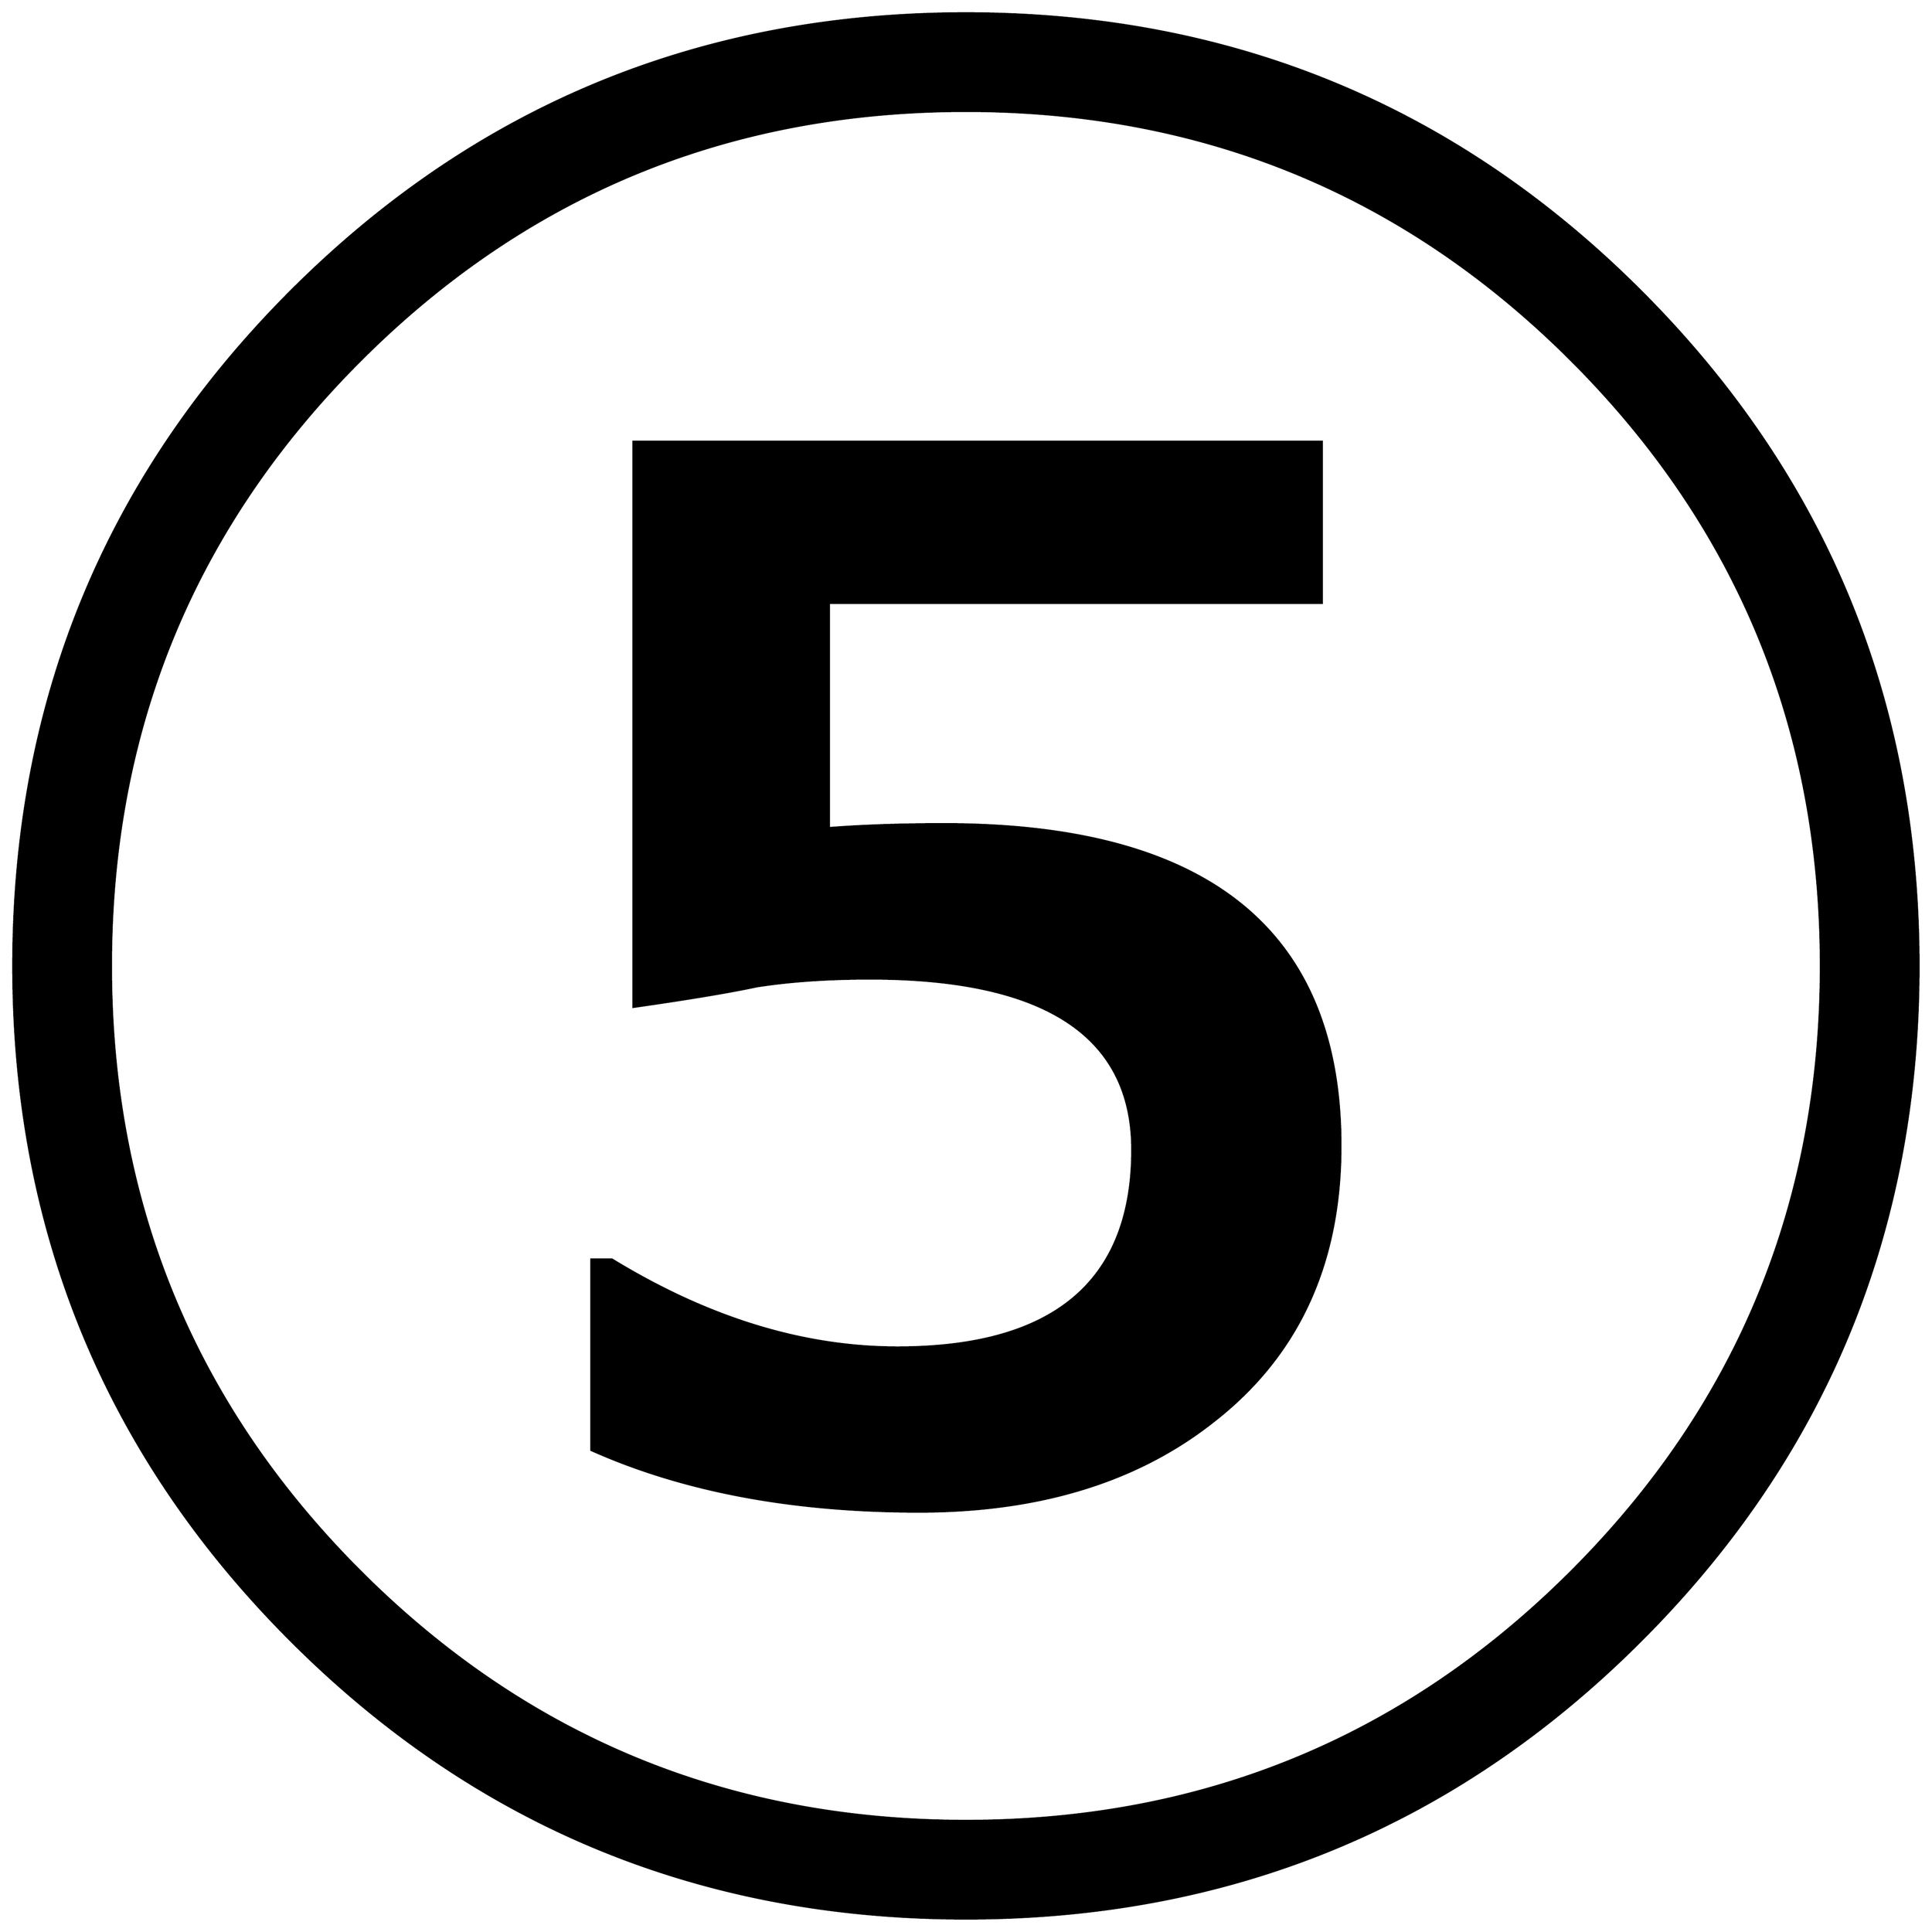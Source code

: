 


\begin{tikzpicture}[y=0.80pt, x=0.80pt, yscale=-1.0, xscale=1.0, inner sep=0pt, outer sep=0pt]
\begin{scope}[shift={(100.0,1706.0)},nonzero rule]
  \path[draw=.,fill=.,line width=1.600pt] (1998.0,-582.0) ..
    controls (1998.0,-311.333) and (1903.333,-81.333) ..
    (1714.0,108.0) .. controls (1524.667,297.333) and (1294.667,392.0)
    .. (1024.0,392.0) .. controls (753.333,392.0) and
    (523.333,297.333) .. (334.0,108.0) .. controls (144.667,-81.333) and
    (50.0,-311.333) .. (50.0,-582.0) .. controls (50.0,-852.667) and
    (144.667,-1082.667) .. (334.0,-1272.0) .. controls
    (523.333,-1461.333) and (753.333,-1556.0) .. (1024.0,-1556.0) ..
    controls (1294.667,-1556.0) and (1524.667,-1461.333) ..
    (1714.0,-1272.0) .. controls (1903.333,-1082.667) and
    (1998.0,-852.667) .. (1998.0,-582.0) -- cycle(1898.0,-582.0)
    .. controls (1898.0,-824.667) and (1813.0,-1031.0) ..
    (1643.0,-1201.0) .. controls (1473.0,-1371.0) and
    (1266.667,-1456.0) .. (1024.0,-1456.0) .. controls
    (781.333,-1456.0) and (575.0,-1371.0) .. (405.0,-1201.0) ..
    controls (235.0,-1031.0) and (150.0,-824.667) ..
    (150.0,-582.0) .. controls (150.0,-339.333) and (235.0,-133.0)
    .. (405.0,37.0) .. controls (575.0,207.0) and (781.333,292.0)
    .. (1024.0,292.0) .. controls (1266.667,292.0) and
    (1473.0,207.0) .. (1643.0,37.0) .. controls (1813.0,-133.0)
    and (1898.0,-339.333) .. (1898.0,-582.0) --
    cycle(1407.0,-398.0) .. controls (1407.0,-278.0) and
    (1364.0,-184.333) .. (1278.0,-117.0) .. controls
    (1200.0,-55.0) and (1099.333,-24.0) .. (976.0,-24.0) ..
    controls (846.667,-24.0) and (735.0,-45.0) .. (641.0,-87.0) --
    (641.0,-282.0) -- (662.0,-282.0) .. controls (760.0,-222.0)
    and (857.333,-192.0) .. (954.0,-192.0) .. controls
    (1114.0,-192.0) and (1194.0,-259.333) .. (1194.0,-394.0) ..
    controls (1194.0,-510.667) and (1104.667,-569.0) ..
    (926.0,-569.0) .. controls (882.667,-569.0) and (844.0,-566.333)
    .. (810.0,-561.0) .. controls (782.0,-555.0) and
    (740.0,-548.0) .. (684.0,-540.0) -- (684.0,-1118.0) --
    (1388.0,-1118.0) -- (1388.0,-953.0) -- (884.0,-953.0) --
    (884.0,-723.0) .. controls (918.667,-725.667) and (958.0,-727.0)
    .. (1002.0,-727.0) .. controls (1272.0,-727.0) and
    (1407.0,-617.333) .. (1407.0,-398.0) -- cycle;
\end{scope}

\end{tikzpicture}

